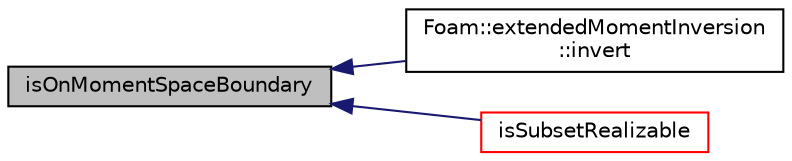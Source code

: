 digraph "isOnMomentSpaceBoundary"
{
  bgcolor="transparent";
  edge [fontname="Helvetica",fontsize="10",labelfontname="Helvetica",labelfontsize="10"];
  node [fontname="Helvetica",fontsize="10",shape=record];
  rankdir="LR";
  Node1 [label="isOnMomentSpaceBoundary",height=0.2,width=0.4,color="black", fillcolor="grey75", style="filled", fontcolor="black"];
  Node1 -> Node2 [dir="back",color="midnightblue",fontsize="10",style="solid",fontname="Helvetica"];
  Node2 [label="Foam::extendedMomentInversion\l::invert",height=0.2,width=0.4,color="black",URL="$a00020.html#a45d56bb3ba42ace7670d4c68707abf5d",tooltip="Invert moments to find weight, abscissae and sigma. "];
  Node1 -> Node3 [dir="back",color="midnightblue",fontsize="10",style="solid",fontname="Helvetica"];
  Node3 [label="isSubsetRealizable",height=0.2,width=0.4,color="red",URL="$a00071.html#a98ab2e587e2ae018f1c7b23a4a20168e",tooltip="Return true if a subset of moments is realizable. "];
}
